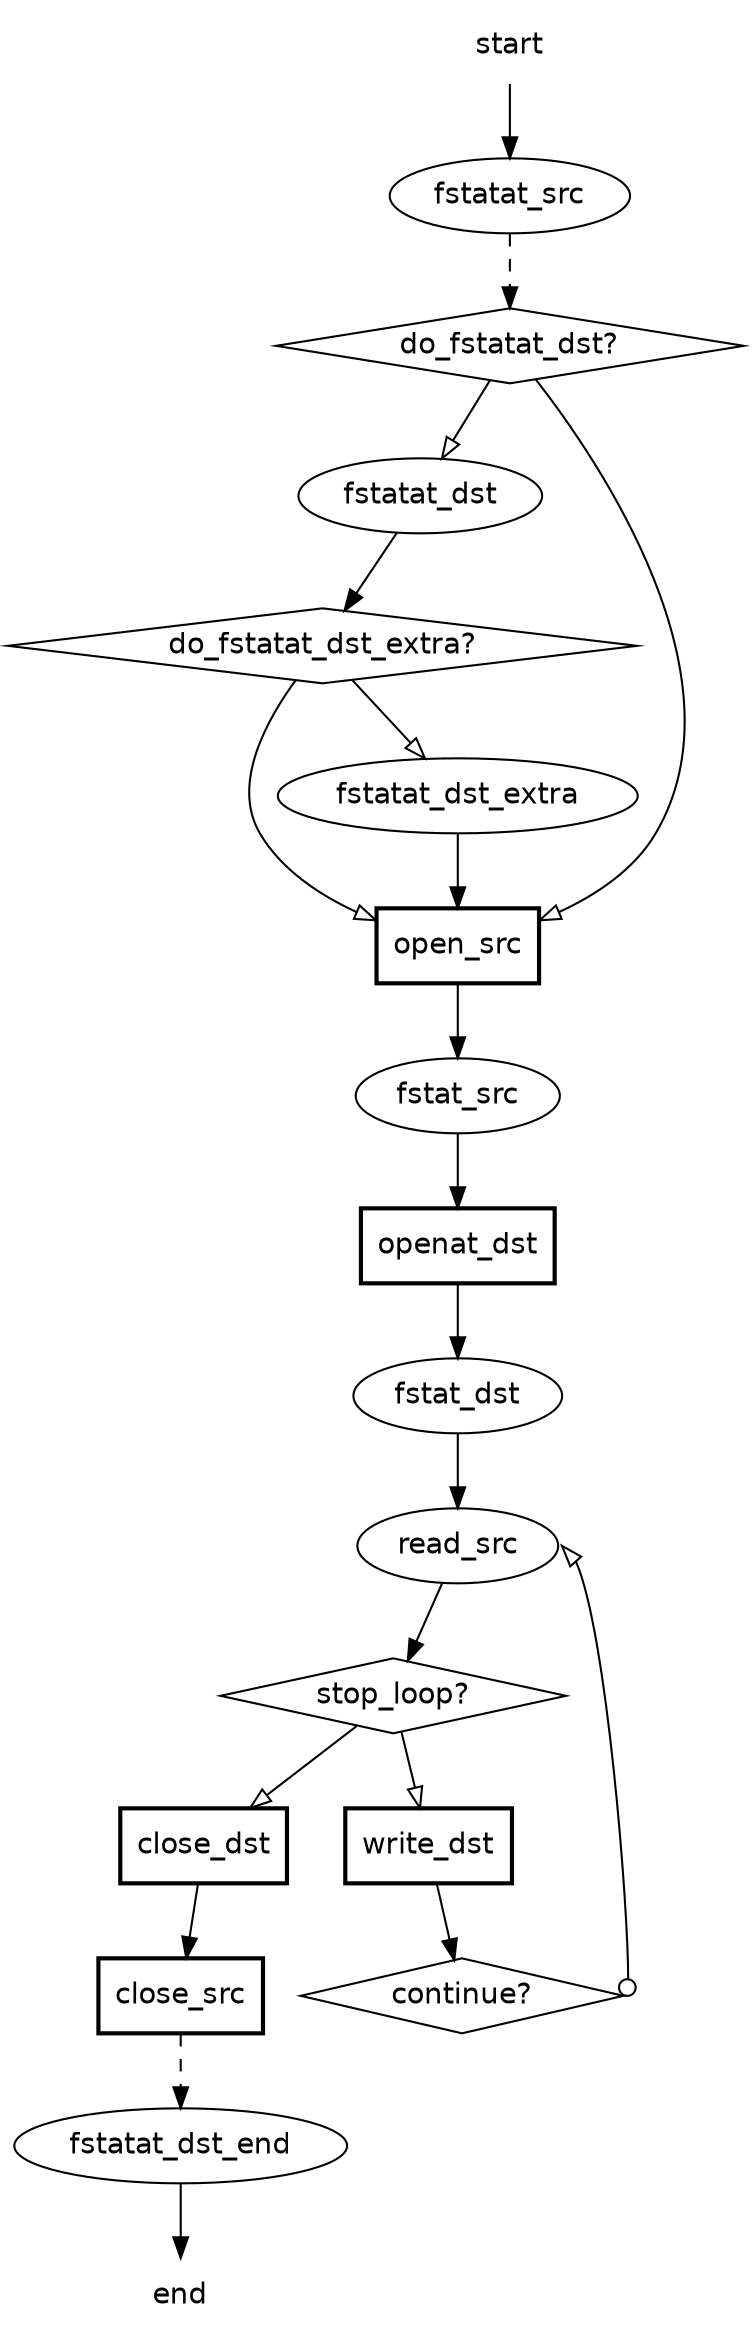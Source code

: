 digraph SCGraph {
  graph [fontname="helvetica"];
  node  [fontname="helvetica"];
  edge  [fontname="helvetica"];
  start [shape=plaintext];
  start -> fstatat_src;
  end [shape=plaintext];
  fstatat_src -> do_fstatat_dst [style=dashed];
  do_fstatat_dst [shape=diamond,label="do_fstatat_dst?"];
  do_fstatat_dst -> fstatat_dst [arrowhead=empty];
  do_fstatat_dst -> open_src [arrowhead=empty];
  open_src [shape=box,style=bold];
  open_src -> fstat_src;
  fstat_src -> openat_dst;
  openat_dst [shape=box,style=bold];
  openat_dst -> fstat_dst;
  fstat_dst -> read_src;
  read_src -> stop_loop;
  stop_loop [shape=diamond,label="stop_loop?"];
  stop_loop -> close_dst [arrowhead=empty];
  stop_loop -> write_dst [arrowhead=empty];
  write_dst [shape=box,style=bold];
  write_dst -> continue;
  continue [shape=diamond,label="continue?"];
  continue:e -> read_src:e [arrowhead=empty,dir=both,arrowtail=odot];
  close_dst [shape=box,style=bold];
  close_dst -> close_src;
  close_src [shape=box,style=bold];
  close_src -> fstatat_dst_end [style=dashed];
  fstatat_dst_end -> end;
  fstatat_dst -> do_fstatat_dst_extra;
  do_fstatat_dst_extra [shape=diamond,label="do_fstatat_dst_extra?"];
  do_fstatat_dst_extra -> fstatat_dst_extra [arrowhead=empty];
  do_fstatat_dst_extra -> open_src [arrowhead=empty];
  fstatat_dst_extra -> open_src;
}
